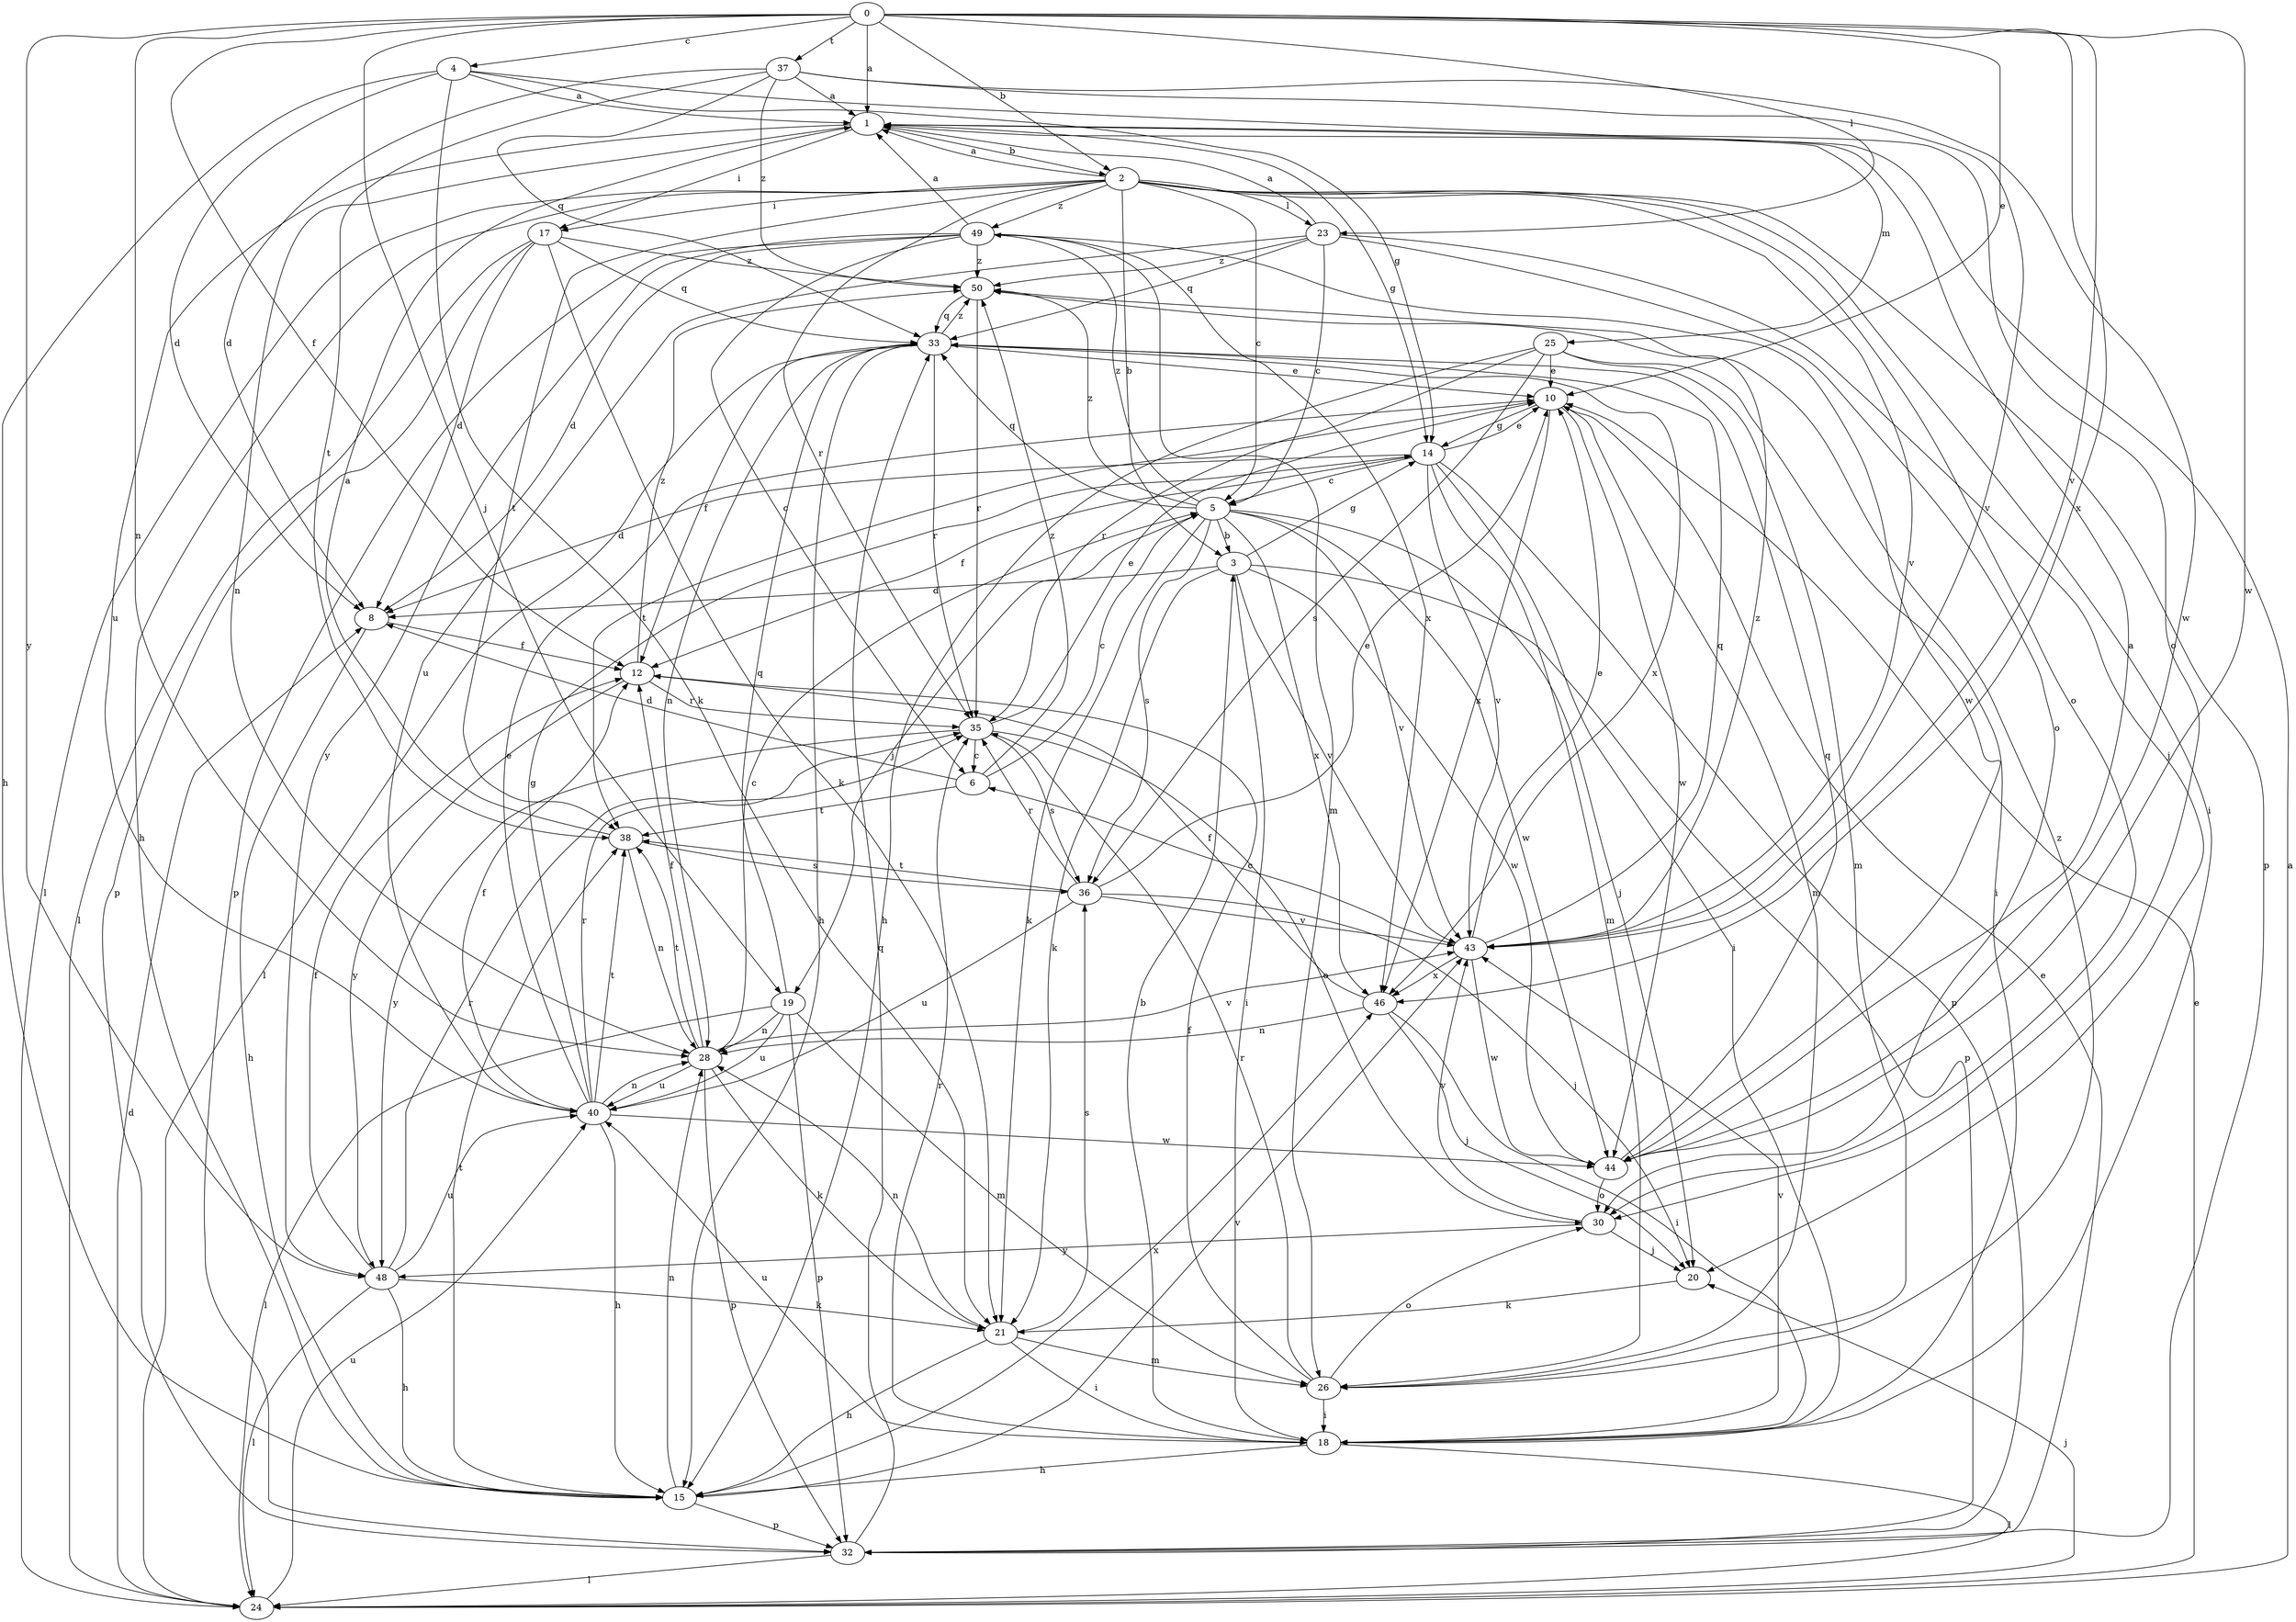 strict digraph  {
0;
1;
2;
3;
4;
5;
6;
8;
10;
12;
14;
15;
17;
18;
19;
20;
21;
23;
24;
25;
26;
28;
30;
32;
33;
35;
36;
37;
38;
40;
43;
44;
46;
48;
49;
50;
0 -> 1  [label=a];
0 -> 2  [label=b];
0 -> 4  [label=c];
0 -> 10  [label=e];
0 -> 12  [label=f];
0 -> 19  [label=j];
0 -> 23  [label=l];
0 -> 28  [label=n];
0 -> 37  [label=t];
0 -> 43  [label=v];
0 -> 44  [label=w];
0 -> 46  [label=x];
0 -> 48  [label=y];
1 -> 2  [label=b];
1 -> 14  [label=g];
1 -> 17  [label=i];
1 -> 25  [label=m];
1 -> 28  [label=n];
1 -> 40  [label=u];
2 -> 1  [label=a];
2 -> 3  [label=b];
2 -> 5  [label=c];
2 -> 15  [label=h];
2 -> 17  [label=i];
2 -> 18  [label=i];
2 -> 23  [label=l];
2 -> 24  [label=l];
2 -> 30  [label=o];
2 -> 32  [label=p];
2 -> 35  [label=r];
2 -> 38  [label=t];
2 -> 43  [label=v];
2 -> 49  [label=z];
3 -> 8  [label=d];
3 -> 14  [label=g];
3 -> 18  [label=i];
3 -> 21  [label=k];
3 -> 32  [label=p];
3 -> 43  [label=v];
3 -> 44  [label=w];
4 -> 1  [label=a];
4 -> 8  [label=d];
4 -> 14  [label=g];
4 -> 15  [label=h];
4 -> 21  [label=k];
4 -> 30  [label=o];
5 -> 3  [label=b];
5 -> 19  [label=j];
5 -> 20  [label=j];
5 -> 21  [label=k];
5 -> 33  [label=q];
5 -> 36  [label=s];
5 -> 43  [label=v];
5 -> 44  [label=w];
5 -> 46  [label=x];
5 -> 49  [label=z];
5 -> 50  [label=z];
6 -> 5  [label=c];
6 -> 8  [label=d];
6 -> 38  [label=t];
6 -> 50  [label=z];
8 -> 12  [label=f];
8 -> 15  [label=h];
10 -> 14  [label=g];
10 -> 26  [label=m];
10 -> 38  [label=t];
10 -> 44  [label=w];
10 -> 46  [label=x];
12 -> 35  [label=r];
12 -> 48  [label=y];
12 -> 50  [label=z];
14 -> 5  [label=c];
14 -> 8  [label=d];
14 -> 10  [label=e];
14 -> 12  [label=f];
14 -> 18  [label=i];
14 -> 26  [label=m];
14 -> 32  [label=p];
14 -> 43  [label=v];
15 -> 28  [label=n];
15 -> 32  [label=p];
15 -> 38  [label=t];
15 -> 43  [label=v];
15 -> 46  [label=x];
17 -> 8  [label=d];
17 -> 21  [label=k];
17 -> 24  [label=l];
17 -> 32  [label=p];
17 -> 33  [label=q];
17 -> 50  [label=z];
18 -> 3  [label=b];
18 -> 15  [label=h];
18 -> 24  [label=l];
18 -> 35  [label=r];
18 -> 40  [label=u];
18 -> 43  [label=v];
19 -> 24  [label=l];
19 -> 26  [label=m];
19 -> 28  [label=n];
19 -> 32  [label=p];
19 -> 33  [label=q];
19 -> 40  [label=u];
20 -> 21  [label=k];
21 -> 15  [label=h];
21 -> 18  [label=i];
21 -> 26  [label=m];
21 -> 28  [label=n];
21 -> 36  [label=s];
23 -> 1  [label=a];
23 -> 5  [label=c];
23 -> 20  [label=j];
23 -> 30  [label=o];
23 -> 33  [label=q];
23 -> 40  [label=u];
23 -> 50  [label=z];
24 -> 1  [label=a];
24 -> 8  [label=d];
24 -> 10  [label=e];
24 -> 20  [label=j];
24 -> 40  [label=u];
25 -> 10  [label=e];
25 -> 15  [label=h];
25 -> 18  [label=i];
25 -> 26  [label=m];
25 -> 35  [label=r];
25 -> 36  [label=s];
26 -> 12  [label=f];
26 -> 18  [label=i];
26 -> 30  [label=o];
26 -> 35  [label=r];
26 -> 50  [label=z];
28 -> 5  [label=c];
28 -> 12  [label=f];
28 -> 21  [label=k];
28 -> 32  [label=p];
28 -> 38  [label=t];
28 -> 40  [label=u];
28 -> 43  [label=v];
30 -> 20  [label=j];
30 -> 43  [label=v];
30 -> 48  [label=y];
32 -> 10  [label=e];
32 -> 24  [label=l];
32 -> 33  [label=q];
33 -> 10  [label=e];
33 -> 12  [label=f];
33 -> 15  [label=h];
33 -> 24  [label=l];
33 -> 28  [label=n];
33 -> 35  [label=r];
33 -> 46  [label=x];
33 -> 50  [label=z];
35 -> 6  [label=c];
35 -> 10  [label=e];
35 -> 30  [label=o];
35 -> 36  [label=s];
35 -> 48  [label=y];
36 -> 10  [label=e];
36 -> 20  [label=j];
36 -> 35  [label=r];
36 -> 38  [label=t];
36 -> 40  [label=u];
36 -> 43  [label=v];
37 -> 1  [label=a];
37 -> 8  [label=d];
37 -> 33  [label=q];
37 -> 38  [label=t];
37 -> 43  [label=v];
37 -> 44  [label=w];
37 -> 50  [label=z];
38 -> 1  [label=a];
38 -> 28  [label=n];
38 -> 36  [label=s];
40 -> 10  [label=e];
40 -> 12  [label=f];
40 -> 14  [label=g];
40 -> 15  [label=h];
40 -> 28  [label=n];
40 -> 35  [label=r];
40 -> 38  [label=t];
40 -> 44  [label=w];
43 -> 6  [label=c];
43 -> 10  [label=e];
43 -> 33  [label=q];
43 -> 44  [label=w];
43 -> 46  [label=x];
43 -> 50  [label=z];
44 -> 1  [label=a];
44 -> 30  [label=o];
44 -> 33  [label=q];
46 -> 12  [label=f];
46 -> 18  [label=i];
46 -> 20  [label=j];
46 -> 28  [label=n];
48 -> 12  [label=f];
48 -> 15  [label=h];
48 -> 21  [label=k];
48 -> 24  [label=l];
48 -> 35  [label=r];
48 -> 40  [label=u];
49 -> 1  [label=a];
49 -> 6  [label=c];
49 -> 8  [label=d];
49 -> 26  [label=m];
49 -> 32  [label=p];
49 -> 44  [label=w];
49 -> 46  [label=x];
49 -> 48  [label=y];
49 -> 50  [label=z];
50 -> 33  [label=q];
50 -> 35  [label=r];
}
